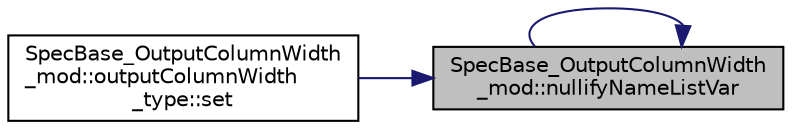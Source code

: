 digraph "SpecBase_OutputColumnWidth_mod::nullifyNameListVar"
{
 // LATEX_PDF_SIZE
  edge [fontname="Helvetica",fontsize="10",labelfontname="Helvetica",labelfontsize="10"];
  node [fontname="Helvetica",fontsize="10",shape=record];
  rankdir="RL";
  Node1 [label="SpecBase_OutputColumnWidth\l_mod::nullifyNameListVar",height=0.2,width=0.4,color="black", fillcolor="grey75", style="filled", fontcolor="black",tooltip=" "];
  Node1 -> Node1 [dir="back",color="midnightblue",fontsize="10",style="solid",fontname="Helvetica"];
  Node1 -> Node2 [dir="back",color="midnightblue",fontsize="10",style="solid",fontname="Helvetica"];
  Node2 [label="SpecBase_OutputColumnWidth\l_mod::outputColumnWidth\l_type::set",height=0.2,width=0.4,color="black", fillcolor="white", style="filled",URL="$structSpecBase__OutputColumnWidth__mod_1_1outputColumnWidth__type.html#a28ec3f2724ea1806a1296a976ba4cb4c",tooltip=" "];
}
